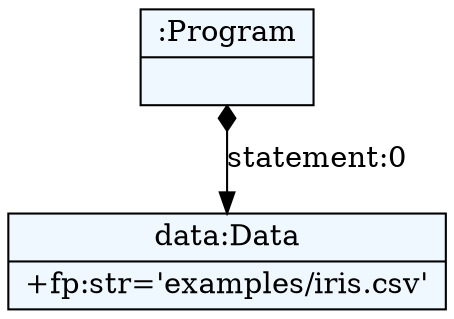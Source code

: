 
    digraph textX {
    fontname = "Bitstream Vera Sans"
    fontsize = 8
    node[
        shape=record,
        style=filled,
        fillcolor=aliceblue
    ]
    nodesep = 0.3
    edge[dir=black,arrowtail=empty]


4678659280 -> 4678746896 [label="statement:0" arrowtail=diamond dir=both]
4678746896[label="{data:Data|+fp:str='examples/iris.csv'\l}"]
4678659280[label="{:Program|}"]

}
